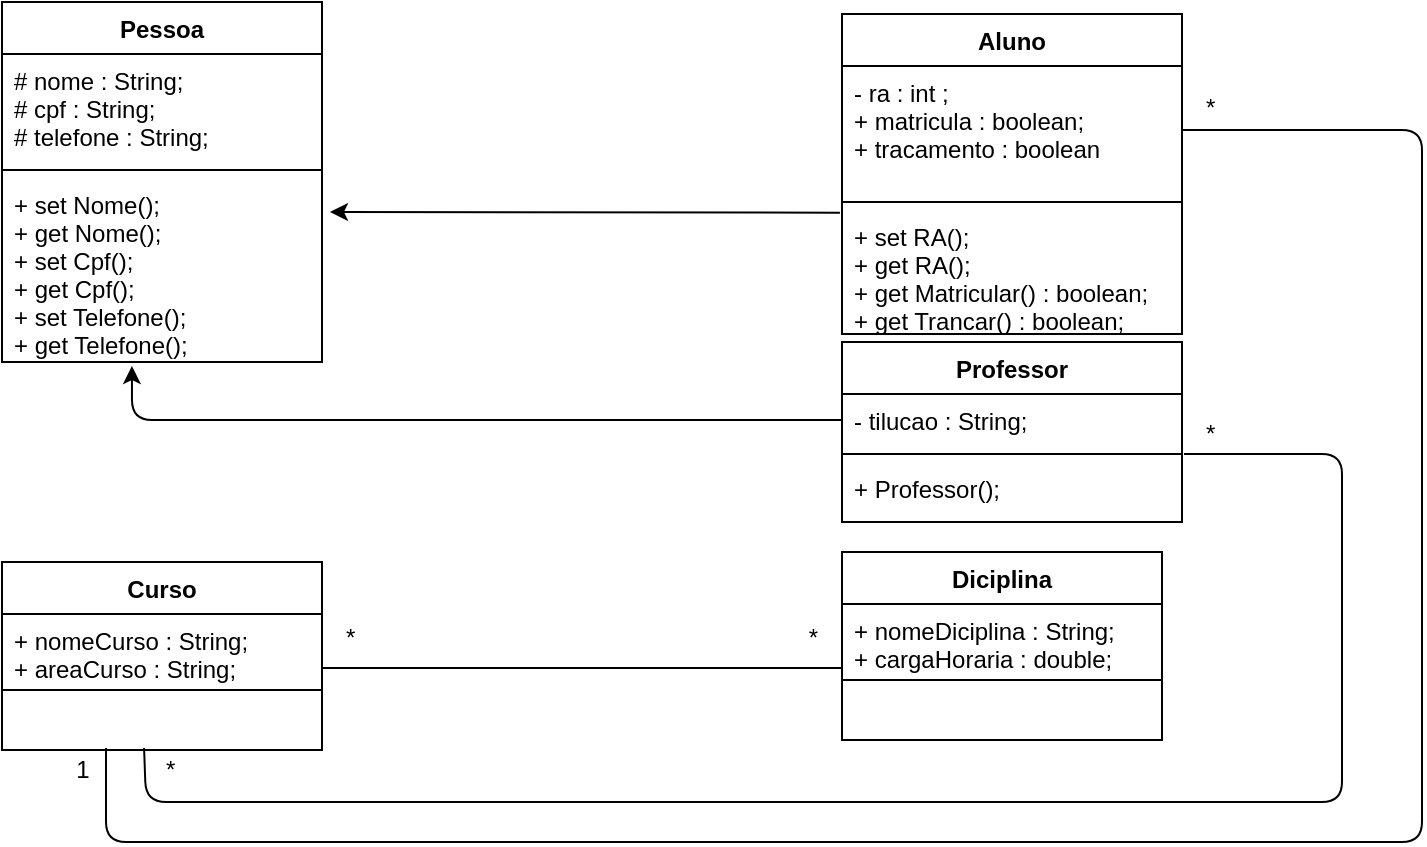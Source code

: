 <mxfile version="10.6.7" type="github"><diagram id="2D38ZAFzyAv-xjqmWULo" name="Page-1"><mxGraphModel dx="840" dy="484" grid="1" gridSize="10" guides="1" tooltips="1" connect="1" arrows="1" fold="1" page="1" pageScale="1" pageWidth="827" pageHeight="1169" math="0" shadow="0"><root><mxCell id="0"/><mxCell id="1" parent="0"/><mxCell id="cwyKx_ANpRKiSqJMf5pO-5" value="Aluno" style="swimlane;fontStyle=1;align=center;verticalAlign=top;childLayout=stackLayout;horizontal=1;startSize=26;horizontalStack=0;resizeParent=1;resizeParentMax=0;resizeLast=0;collapsible=1;marginBottom=0;" vertex="1" parent="1"><mxGeometry x="450" y="46" width="170" height="160" as="geometry"/></mxCell><mxCell id="cwyKx_ANpRKiSqJMf5pO-6" value="- ra : int ;&#10;+ matricula : boolean;&#10;+ tracamento : boolean&#10;" style="text;strokeColor=none;fillColor=none;align=left;verticalAlign=top;spacingLeft=4;spacingRight=4;overflow=hidden;rotatable=0;points=[[0,0.5],[1,0.5]];portConstraint=eastwest;" vertex="1" parent="cwyKx_ANpRKiSqJMf5pO-5"><mxGeometry y="26" width="170" height="64" as="geometry"/></mxCell><mxCell id="cwyKx_ANpRKiSqJMf5pO-7" value="" style="line;strokeWidth=1;fillColor=none;align=left;verticalAlign=middle;spacingTop=-1;spacingLeft=3;spacingRight=3;rotatable=0;labelPosition=right;points=[];portConstraint=eastwest;" vertex="1" parent="cwyKx_ANpRKiSqJMf5pO-5"><mxGeometry y="90" width="170" height="8" as="geometry"/></mxCell><mxCell id="cwyKx_ANpRKiSqJMf5pO-8" value="+ set RA();&#10;+ get RA();&#10;+ get Matricular() : boolean;&#10;+ get Trancar() : boolean;&#10;&#10;" style="text;strokeColor=none;fillColor=none;align=left;verticalAlign=top;spacingLeft=4;spacingRight=4;overflow=hidden;rotatable=0;points=[[0,0.5],[1,0.5]];portConstraint=eastwest;" vertex="1" parent="cwyKx_ANpRKiSqJMf5pO-5"><mxGeometry y="98" width="170" height="62" as="geometry"/></mxCell><mxCell id="cwyKx_ANpRKiSqJMf5pO-11" value="Pessoa" style="swimlane;fontStyle=1;align=center;verticalAlign=top;childLayout=stackLayout;horizontal=1;startSize=26;horizontalStack=0;resizeParent=1;resizeParentMax=0;resizeLast=0;collapsible=1;marginBottom=0;" vertex="1" parent="1"><mxGeometry x="30" y="40" width="160" height="180" as="geometry"/></mxCell><mxCell id="cwyKx_ANpRKiSqJMf5pO-12" value="# nome : String;&#10;# cpf : String;&#10;# telefone : String;&#10;" style="text;strokeColor=none;fillColor=none;align=left;verticalAlign=top;spacingLeft=4;spacingRight=4;overflow=hidden;rotatable=0;points=[[0,0.5],[1,0.5]];portConstraint=eastwest;" vertex="1" parent="cwyKx_ANpRKiSqJMf5pO-11"><mxGeometry y="26" width="160" height="54" as="geometry"/></mxCell><mxCell id="cwyKx_ANpRKiSqJMf5pO-13" value="" style="line;strokeWidth=1;fillColor=none;align=left;verticalAlign=middle;spacingTop=-1;spacingLeft=3;spacingRight=3;rotatable=0;labelPosition=right;points=[];portConstraint=eastwest;" vertex="1" parent="cwyKx_ANpRKiSqJMf5pO-11"><mxGeometry y="80" width="160" height="8" as="geometry"/></mxCell><mxCell id="cwyKx_ANpRKiSqJMf5pO-14" value="+ set Nome();&#10;+ get Nome();&#10;+ set Cpf();&#10;+ get Cpf();&#10;+ set Telefone();&#10;+ get Telefone();" style="text;strokeColor=none;fillColor=none;align=left;verticalAlign=top;spacingLeft=4;spacingRight=4;overflow=hidden;rotatable=0;points=[[0,0.5],[1,0.5]];portConstraint=eastwest;" vertex="1" parent="cwyKx_ANpRKiSqJMf5pO-11"><mxGeometry y="88" width="160" height="92" as="geometry"/></mxCell><mxCell id="cwyKx_ANpRKiSqJMf5pO-15" value="" style="endArrow=classic;html=1;exitX=-0.006;exitY=0.022;exitDx=0;exitDy=0;exitPerimeter=0;" edge="1" parent="1" source="cwyKx_ANpRKiSqJMf5pO-8"><mxGeometry width="50" height="50" relative="1" as="geometry"><mxPoint x="30" y="300" as="sourcePoint"/><mxPoint x="194" y="145" as="targetPoint"/></mxGeometry></mxCell><mxCell id="cwyKx_ANpRKiSqJMf5pO-16" value="Professor" style="swimlane;fontStyle=1;align=center;verticalAlign=top;childLayout=stackLayout;horizontal=1;startSize=26;horizontalStack=0;resizeParent=1;resizeParentMax=0;resizeLast=0;collapsible=1;marginBottom=0;" vertex="1" parent="1"><mxGeometry x="450" y="210" width="170" height="90" as="geometry"/></mxCell><mxCell id="cwyKx_ANpRKiSqJMf5pO-17" value="- tilucao : String;" style="text;strokeColor=none;fillColor=none;align=left;verticalAlign=top;spacingLeft=4;spacingRight=4;overflow=hidden;rotatable=0;points=[[0,0.5],[1,0.5]];portConstraint=eastwest;" vertex="1" parent="cwyKx_ANpRKiSqJMf5pO-16"><mxGeometry y="26" width="170" height="26" as="geometry"/></mxCell><mxCell id="cwyKx_ANpRKiSqJMf5pO-18" value="" style="line;strokeWidth=1;fillColor=none;align=left;verticalAlign=middle;spacingTop=-1;spacingLeft=3;spacingRight=3;rotatable=0;labelPosition=right;points=[];portConstraint=eastwest;" vertex="1" parent="cwyKx_ANpRKiSqJMf5pO-16"><mxGeometry y="52" width="170" height="8" as="geometry"/></mxCell><mxCell id="cwyKx_ANpRKiSqJMf5pO-19" value="+ Professor();&#10;&#10;" style="text;strokeColor=none;fillColor=none;align=left;verticalAlign=top;spacingLeft=4;spacingRight=4;overflow=hidden;rotatable=0;points=[[0,0.5],[1,0.5]];portConstraint=eastwest;" vertex="1" parent="cwyKx_ANpRKiSqJMf5pO-16"><mxGeometry y="60" width="170" height="30" as="geometry"/></mxCell><mxCell id="cwyKx_ANpRKiSqJMf5pO-20" value="" style="endArrow=classic;html=1;exitX=0;exitY=0.5;exitDx=0;exitDy=0;entryX=0.406;entryY=1.022;entryDx=0;entryDy=0;entryPerimeter=0;" edge="1" parent="1" source="cwyKx_ANpRKiSqJMf5pO-17" target="cwyKx_ANpRKiSqJMf5pO-14"><mxGeometry width="50" height="50" relative="1" as="geometry"><mxPoint x="30" y="370" as="sourcePoint"/><mxPoint x="80" y="320" as="targetPoint"/><Array as="points"><mxPoint x="95" y="249"/></Array></mxGeometry></mxCell><mxCell id="cwyKx_ANpRKiSqJMf5pO-21" value="Curso" style="swimlane;fontStyle=1;align=center;verticalAlign=top;childLayout=stackLayout;horizontal=1;startSize=26;horizontalStack=0;resizeParent=1;resizeParentMax=0;resizeLast=0;collapsible=1;marginBottom=0;" vertex="1" parent="1"><mxGeometry x="30" y="320" width="160" height="94" as="geometry"/></mxCell><mxCell id="cwyKx_ANpRKiSqJMf5pO-22" value="+ nomeCurso : String;&#10;+ areaCurso : String;&#10;" style="text;strokeColor=none;fillColor=none;align=left;verticalAlign=top;spacingLeft=4;spacingRight=4;overflow=hidden;rotatable=0;points=[[0,0.5],[1,0.5]];portConstraint=eastwest;" vertex="1" parent="cwyKx_ANpRKiSqJMf5pO-21"><mxGeometry y="26" width="160" height="34" as="geometry"/></mxCell><mxCell id="cwyKx_ANpRKiSqJMf5pO-23" value="" style="line;strokeWidth=1;fillColor=none;align=left;verticalAlign=middle;spacingTop=-1;spacingLeft=3;spacingRight=3;rotatable=0;labelPosition=right;points=[];portConstraint=eastwest;" vertex="1" parent="cwyKx_ANpRKiSqJMf5pO-21"><mxGeometry y="60" width="160" height="8" as="geometry"/></mxCell><mxCell id="cwyKx_ANpRKiSqJMf5pO-24" value="&#10;&#10;" style="text;strokeColor=none;fillColor=none;align=left;verticalAlign=top;spacingLeft=4;spacingRight=4;overflow=hidden;rotatable=0;points=[[0,0.5],[1,0.5]];portConstraint=eastwest;" vertex="1" parent="cwyKx_ANpRKiSqJMf5pO-21"><mxGeometry y="68" width="160" height="26" as="geometry"/></mxCell><mxCell id="cwyKx_ANpRKiSqJMf5pO-25" value="Diciplina" style="swimlane;fontStyle=1;align=center;verticalAlign=top;childLayout=stackLayout;horizontal=1;startSize=26;horizontalStack=0;resizeParent=1;resizeParentMax=0;resizeLast=0;collapsible=1;marginBottom=0;" vertex="1" parent="1"><mxGeometry x="450" y="315" width="160" height="94" as="geometry"/></mxCell><mxCell id="cwyKx_ANpRKiSqJMf5pO-26" value="+ nomeDiciplina : String;&#10;+ cargaHoraria : double;&#10;" style="text;strokeColor=none;fillColor=none;align=left;verticalAlign=top;spacingLeft=4;spacingRight=4;overflow=hidden;rotatable=0;points=[[0,0.5],[1,0.5]];portConstraint=eastwest;" vertex="1" parent="cwyKx_ANpRKiSqJMf5pO-25"><mxGeometry y="26" width="160" height="34" as="geometry"/></mxCell><mxCell id="cwyKx_ANpRKiSqJMf5pO-27" value="" style="line;strokeWidth=1;fillColor=none;align=left;verticalAlign=middle;spacingTop=-1;spacingLeft=3;spacingRight=3;rotatable=0;labelPosition=right;points=[];portConstraint=eastwest;" vertex="1" parent="cwyKx_ANpRKiSqJMf5pO-25"><mxGeometry y="60" width="160" height="8" as="geometry"/></mxCell><mxCell id="cwyKx_ANpRKiSqJMf5pO-28" value="&#10;&#10;" style="text;strokeColor=none;fillColor=none;align=left;verticalAlign=top;spacingLeft=4;spacingRight=4;overflow=hidden;rotatable=0;points=[[0,0.5],[1,0.5]];portConstraint=eastwest;" vertex="1" parent="cwyKx_ANpRKiSqJMf5pO-25"><mxGeometry y="68" width="160" height="26" as="geometry"/></mxCell><mxCell id="cwyKx_ANpRKiSqJMf5pO-29" value="" style="endArrow=none;html=1;entryX=0;entryY=0.941;entryDx=0;entryDy=0;entryPerimeter=0;" edge="1" parent="1" target="cwyKx_ANpRKiSqJMf5pO-26"><mxGeometry width="50" height="50" relative="1" as="geometry"><mxPoint x="190" y="373" as="sourcePoint"/><mxPoint x="80" y="440" as="targetPoint"/></mxGeometry></mxCell><mxCell id="cwyKx_ANpRKiSqJMf5pO-30" value="" style="endArrow=none;html=1;exitX=0.444;exitY=0.962;exitDx=0;exitDy=0;exitPerimeter=0;entryX=1.006;entryY=0.5;entryDx=0;entryDy=0;entryPerimeter=0;" edge="1" parent="1" source="cwyKx_ANpRKiSqJMf5pO-24" target="cwyKx_ANpRKiSqJMf5pO-18"><mxGeometry width="50" height="50" relative="1" as="geometry"><mxPoint x="30" y="490" as="sourcePoint"/><mxPoint x="630" y="264" as="targetPoint"/><Array as="points"><mxPoint x="102" y="440"/><mxPoint x="410" y="440"/><mxPoint x="700" y="440"/><mxPoint x="700" y="266"/></Array></mxGeometry></mxCell><mxCell id="cwyKx_ANpRKiSqJMf5pO-31" value="" style="endArrow=none;html=1;entryX=0.325;entryY=0.962;entryDx=0;entryDy=0;entryPerimeter=0;exitX=1;exitY=0.5;exitDx=0;exitDy=0;" edge="1" parent="1" source="cwyKx_ANpRKiSqJMf5pO-6" target="cwyKx_ANpRKiSqJMf5pO-24"><mxGeometry width="50" height="50" relative="1" as="geometry"><mxPoint x="30" y="500" as="sourcePoint"/><mxPoint x="80" y="450" as="targetPoint"/><Array as="points"><mxPoint x="740" y="104"/><mxPoint x="740" y="460"/><mxPoint x="370" y="460"/><mxPoint x="82" y="460"/></Array></mxGeometry></mxCell><mxCell id="cwyKx_ANpRKiSqJMf5pO-33" value="1" style="text;html=1;resizable=0;points=[];align=center;verticalAlign=middle;labelBackgroundColor=#ffffff;" vertex="1" connectable="0" parent="cwyKx_ANpRKiSqJMf5pO-31"><mxGeometry x="0.399" y="4" relative="1" as="geometry"><mxPoint x="-320" y="-40" as="offset"/></mxGeometry></mxCell><mxCell id="cwyKx_ANpRKiSqJMf5pO-34" value="*&amp;nbsp; &amp;nbsp; &amp;nbsp; &amp;nbsp; &amp;nbsp; &amp;nbsp; &amp;nbsp; &amp;nbsp; &amp;nbsp; &amp;nbsp; &amp;nbsp; &amp;nbsp; &amp;nbsp; &amp;nbsp; &amp;nbsp; &amp;nbsp; &amp;nbsp; &amp;nbsp; &amp;nbsp; &amp;nbsp; &amp;nbsp; &amp;nbsp; &amp;nbsp; &amp;nbsp; &amp;nbsp; &amp;nbsp; &amp;nbsp; &amp;nbsp; &amp;nbsp; &amp;nbsp; &amp;nbsp; &amp;nbsp; &amp;nbsp; &amp;nbsp; *" style="text;html=1;resizable=0;points=[];autosize=1;align=left;verticalAlign=top;spacingTop=-4;" vertex="1" parent="1"><mxGeometry x="200" y="348" width="250" height="20" as="geometry"/></mxCell><mxCell id="cwyKx_ANpRKiSqJMf5pO-39" value="*" style="text;html=1;resizable=0;points=[];autosize=1;align=left;verticalAlign=top;spacingTop=-4;" vertex="1" parent="1"><mxGeometry x="630" y="246" width="20" height="20" as="geometry"/></mxCell><mxCell id="cwyKx_ANpRKiSqJMf5pO-40" value="*" style="text;html=1;resizable=0;points=[];autosize=1;align=left;verticalAlign=top;spacingTop=-4;" vertex="1" parent="1"><mxGeometry x="110" y="414" width="20" height="20" as="geometry"/></mxCell><mxCell id="cwyKx_ANpRKiSqJMf5pO-41" value="*" style="text;html=1;resizable=0;points=[];autosize=1;align=left;verticalAlign=top;spacingTop=-4;" vertex="1" parent="1"><mxGeometry x="630" y="83" width="20" height="20" as="geometry"/></mxCell></root></mxGraphModel></diagram></mxfile>